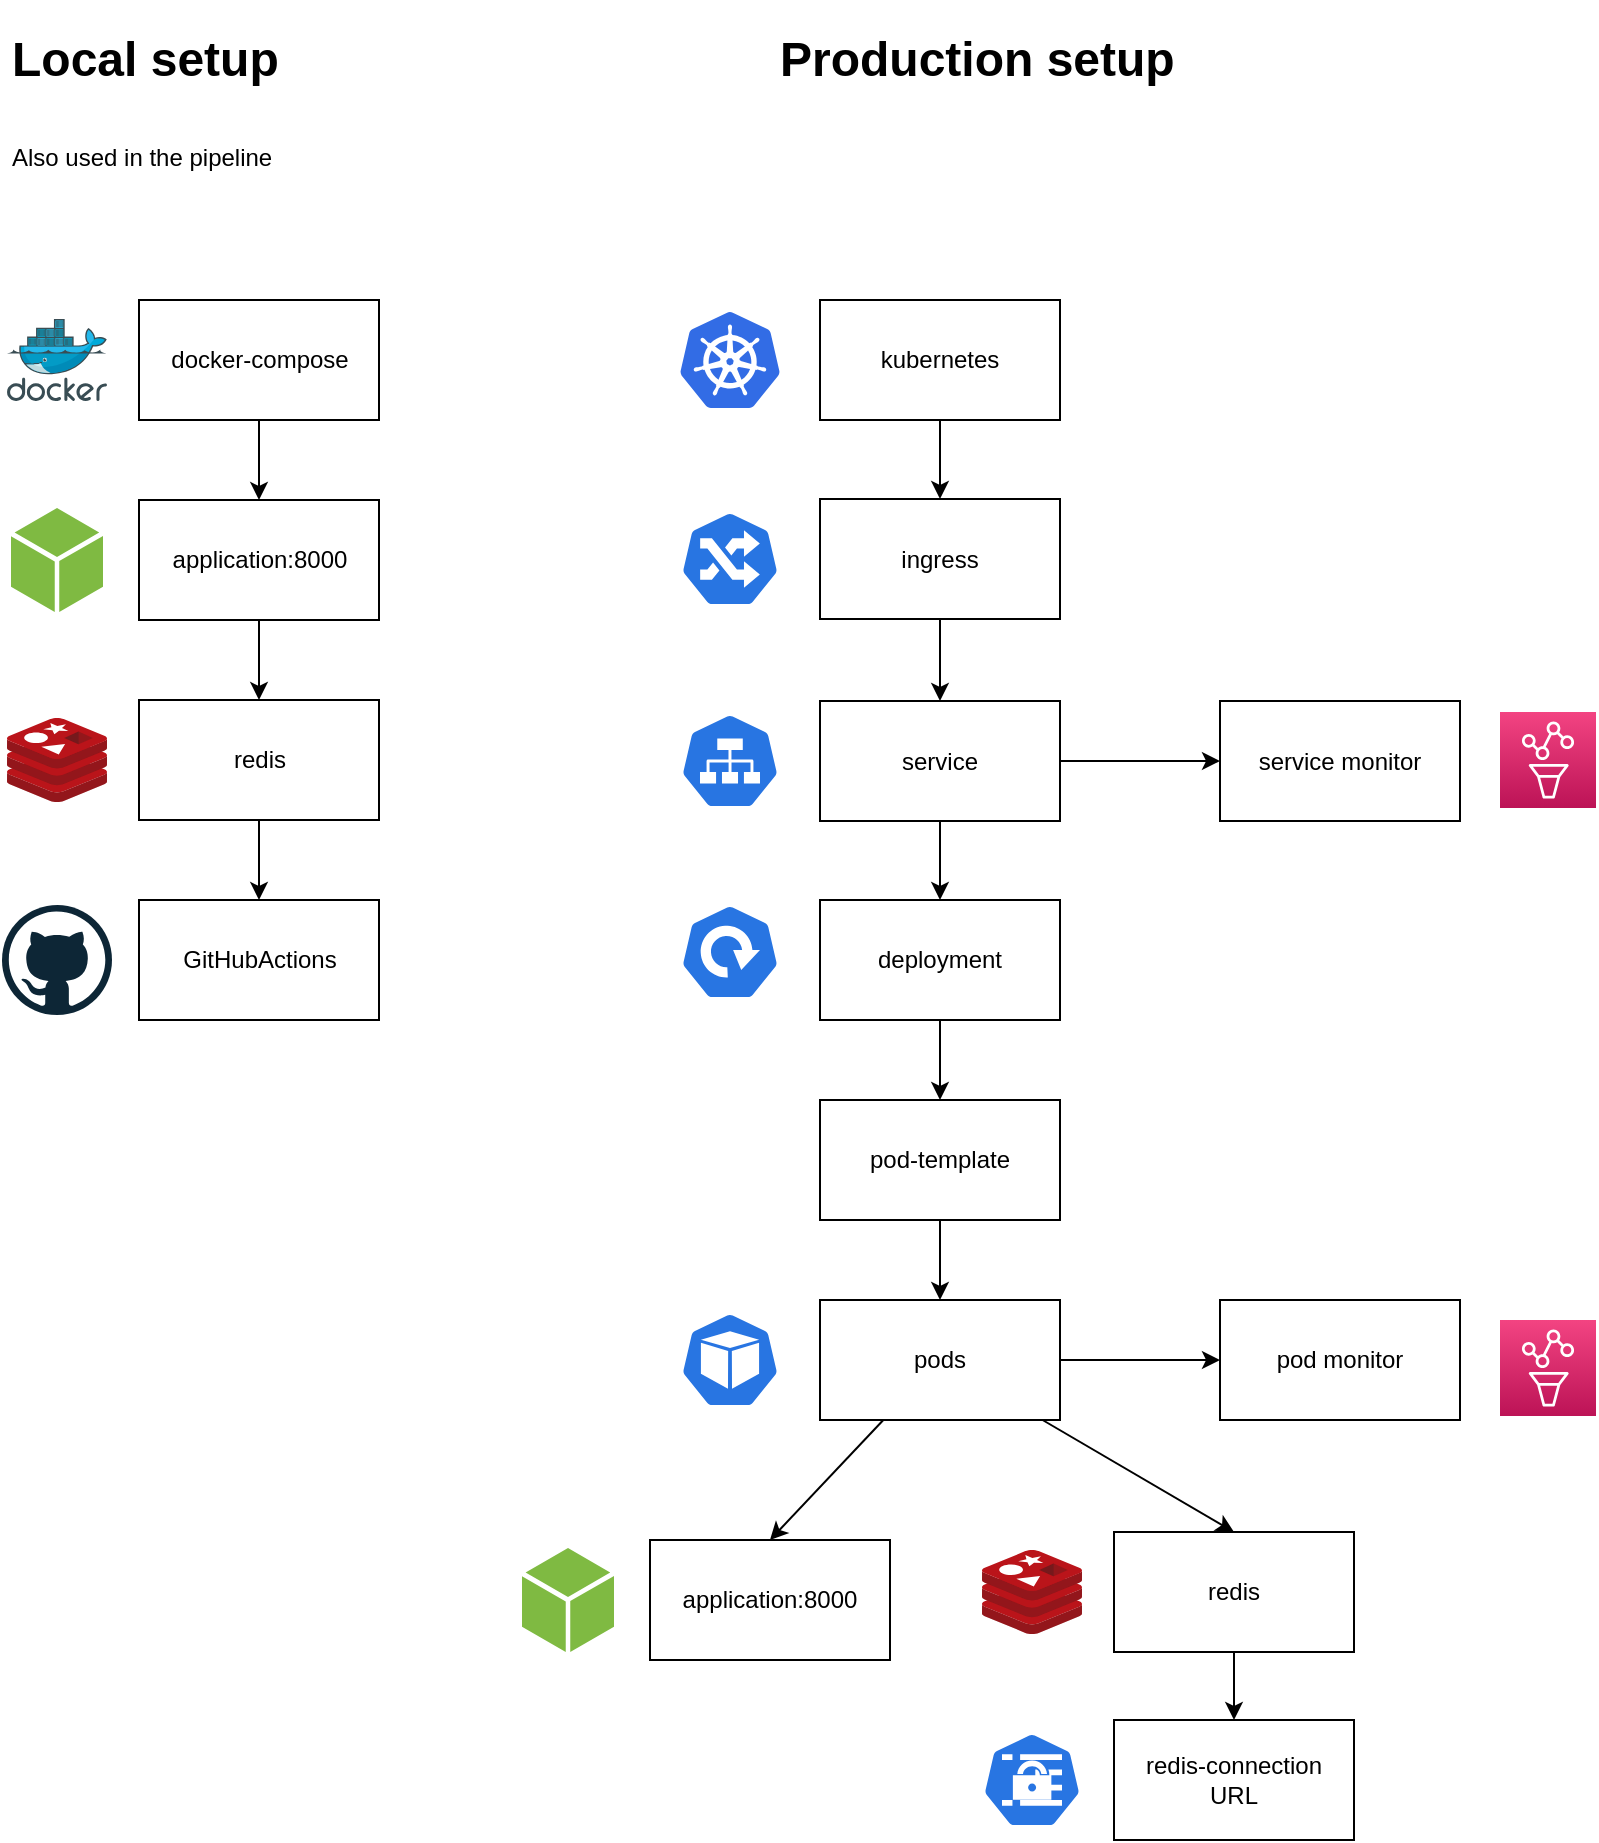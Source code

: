 <mxfile>
    <diagram id="4LOr6JhURytTw2mvLQIm" name="Page-1">
        <mxGraphModel dx="1270" dy="2061" grid="1" gridSize="10" guides="1" tooltips="1" connect="1" arrows="1" fold="1" page="1" pageScale="1" pageWidth="827" pageHeight="1169" math="0" shadow="0">
            <root>
                <mxCell id="0"/>
                <mxCell id="1" parent="0"/>
                <mxCell id="6" value="" style="sketch=0;html=1;dashed=0;whitespace=wrap;fillColor=#2875E2;strokeColor=#ffffff;points=[[0.005,0.63,0],[0.1,0.2,0],[0.9,0.2,0],[0.5,0,0],[0.995,0.63,0],[0.72,0.99,0],[0.5,1,0],[0.28,0.99,0]];verticalLabelPosition=bottom;align=center;verticalAlign=top;shape=mxgraph.kubernetes.icon;prIcon=deploy" parent="1" vertex="1">
                    <mxGeometry x="369" y="402" width="50" height="48" as="geometry"/>
                </mxCell>
                <mxCell id="7" value="" style="sketch=0;html=1;dashed=0;whitespace=wrap;fillColor=#2875E2;strokeColor=#ffffff;points=[[0.005,0.63,0],[0.1,0.2,0],[0.9,0.2,0],[0.5,0,0],[0.995,0.63,0],[0.72,0.99,0],[0.5,1,0],[0.28,0.99,0]];verticalLabelPosition=bottom;align=center;verticalAlign=top;shape=mxgraph.kubernetes.icon;prIcon=ing" parent="1" vertex="1">
                    <mxGeometry x="369" y="205.5" width="50" height="48" as="geometry"/>
                </mxCell>
                <mxCell id="9" value="" style="sketch=0;html=1;dashed=0;whitespace=wrap;fillColor=#2875E2;strokeColor=#ffffff;points=[[0.005,0.63,0],[0.1,0.2,0],[0.9,0.2,0],[0.5,0,0],[0.995,0.63,0],[0.72,0.99,0],[0.5,1,0],[0.28,0.99,0]];verticalLabelPosition=bottom;align=center;verticalAlign=top;shape=mxgraph.kubernetes.icon;prIcon=svc" parent="1" vertex="1">
                    <mxGeometry x="369" y="306.5" width="50" height="48" as="geometry"/>
                </mxCell>
                <mxCell id="11" value="" style="sketch=0;aspect=fixed;html=1;points=[];align=center;image;fontSize=12;image=img/lib/mscae/Kubernetes.svg;" parent="1" vertex="1">
                    <mxGeometry x="369" y="106" width="50" height="48" as="geometry"/>
                </mxCell>
                <mxCell id="12" value="" style="sketch=0;aspect=fixed;html=1;points=[];align=center;image;fontSize=12;image=img/lib/mscae/Cache_Redis_Product.svg;" parent="1" vertex="1">
                    <mxGeometry x="32.5" y="309" width="50" height="42" as="geometry"/>
                </mxCell>
                <mxCell id="15" value="" style="edgeStyle=none;html=1;" edge="1" parent="1" source="13" target="14">
                    <mxGeometry relative="1" as="geometry"/>
                </mxCell>
                <mxCell id="13" value="docker-compose" style="rounded=0;whiteSpace=wrap;html=1;" vertex="1" parent="1">
                    <mxGeometry x="98.5" y="100" width="120" height="60" as="geometry"/>
                </mxCell>
                <mxCell id="17" value="" style="edgeStyle=none;html=1;" edge="1" parent="1" source="14" target="16">
                    <mxGeometry relative="1" as="geometry"/>
                </mxCell>
                <mxCell id="14" value="application:8000" style="whiteSpace=wrap;html=1;rounded=0;" vertex="1" parent="1">
                    <mxGeometry x="98.5" y="200" width="120" height="60" as="geometry"/>
                </mxCell>
                <mxCell id="25" value="" style="edgeStyle=none;html=1;" edge="1" parent="1" source="16" target="24">
                    <mxGeometry relative="1" as="geometry"/>
                </mxCell>
                <mxCell id="16" value="redis" style="whiteSpace=wrap;html=1;rounded=0;" vertex="1" parent="1">
                    <mxGeometry x="98.5" y="300" width="120" height="60" as="geometry"/>
                </mxCell>
                <mxCell id="10" value="" style="sketch=0;aspect=fixed;html=1;points=[];align=center;image;fontSize=12;image=img/lib/mscae/Docker.svg;" parent="1" vertex="1">
                    <mxGeometry x="32.5" y="109.5" width="50" height="41" as="geometry"/>
                </mxCell>
                <mxCell id="18" value="" style="sketch=0;pointerEvents=1;shadow=0;dashed=0;html=1;strokeColor=none;labelPosition=center;verticalLabelPosition=bottom;verticalAlign=top;outlineConnect=0;align=center;shape=mxgraph.office.concepts.node_generic;fillColor=#7FBA42;" vertex="1" parent="1">
                    <mxGeometry x="34.5" y="204" width="46" height="52" as="geometry"/>
                </mxCell>
                <mxCell id="30" style="edgeStyle=none;html=1;entryX=0.5;entryY=0;entryDx=0;entryDy=0;" edge="1" parent="1" source="19" target="28">
                    <mxGeometry relative="1" as="geometry"/>
                </mxCell>
                <mxCell id="19" value="deployment" style="rounded=0;whiteSpace=wrap;html=1;" vertex="1" parent="1">
                    <mxGeometry x="439" y="400" width="120" height="60" as="geometry"/>
                </mxCell>
                <mxCell id="20" value="&lt;h1&gt;&lt;span style=&quot;background-color: initial;&quot;&gt;Local setup&lt;/span&gt;&lt;/h1&gt;&lt;h1&gt;&lt;span style=&quot;font-size: 12px; font-weight: 400;&quot;&gt;Also used in the pipeline&lt;/span&gt;&lt;/h1&gt;" style="text;html=1;strokeColor=none;fillColor=none;spacing=5;spacingTop=-20;whiteSpace=wrap;overflow=hidden;rounded=0;" vertex="1" parent="1">
                    <mxGeometry x="30" y="-40" width="190" height="90" as="geometry"/>
                </mxCell>
                <mxCell id="21" value="" style="dashed=0;outlineConnect=0;html=1;align=center;labelPosition=center;verticalLabelPosition=bottom;verticalAlign=top;shape=mxgraph.weblogos.github" vertex="1" parent="1">
                    <mxGeometry x="30" y="402.5" width="55" height="55" as="geometry"/>
                </mxCell>
                <mxCell id="24" value="GitHubActions" style="whiteSpace=wrap;html=1;rounded=0;" vertex="1" parent="1">
                    <mxGeometry x="98.5" y="400" width="120" height="60" as="geometry"/>
                </mxCell>
                <mxCell id="46" value="" style="edgeStyle=none;html=1;" edge="1" parent="1" source="26" target="45">
                    <mxGeometry relative="1" as="geometry"/>
                </mxCell>
                <mxCell id="57" style="edgeStyle=none;html=1;entryX=0.5;entryY=0;entryDx=0;entryDy=0;" edge="1" parent="1" source="26" target="53">
                    <mxGeometry relative="1" as="geometry"/>
                </mxCell>
                <mxCell id="58" style="edgeStyle=none;html=1;entryX=0.5;entryY=0;entryDx=0;entryDy=0;" edge="1" parent="1" source="26" target="56">
                    <mxGeometry relative="1" as="geometry"/>
                </mxCell>
                <mxCell id="26" value="pods" style="whiteSpace=wrap;html=1;rounded=0;" vertex="1" parent="1">
                    <mxGeometry x="439" y="600" width="120" height="60" as="geometry"/>
                </mxCell>
                <mxCell id="31" style="edgeStyle=none;html=1;entryX=0.5;entryY=0;entryDx=0;entryDy=0;" edge="1" parent="1" source="28" target="26">
                    <mxGeometry relative="1" as="geometry"/>
                </mxCell>
                <mxCell id="28" value="pod-template" style="whiteSpace=wrap;html=1;rounded=0;" vertex="1" parent="1">
                    <mxGeometry x="439" y="500" width="120" height="60" as="geometry"/>
                </mxCell>
                <mxCell id="41" style="edgeStyle=none;html=1;exitX=0.5;exitY=1;exitDx=0;exitDy=0;entryX=0.5;entryY=0;entryDx=0;entryDy=0;" edge="1" parent="1" source="32" target="19">
                    <mxGeometry relative="1" as="geometry"/>
                </mxCell>
                <mxCell id="44" value="" style="edgeStyle=none;html=1;" edge="1" parent="1" source="32" target="43">
                    <mxGeometry relative="1" as="geometry"/>
                </mxCell>
                <mxCell id="32" value="service" style="rounded=0;whiteSpace=wrap;html=1;" vertex="1" parent="1">
                    <mxGeometry x="439" y="300.5" width="120" height="60" as="geometry"/>
                </mxCell>
                <mxCell id="36" style="edgeStyle=none;html=1;entryX=0.5;entryY=0;entryDx=0;entryDy=0;" edge="1" parent="1" source="34" target="32">
                    <mxGeometry relative="1" as="geometry"/>
                </mxCell>
                <mxCell id="34" value="ingress" style="rounded=0;whiteSpace=wrap;html=1;" vertex="1" parent="1">
                    <mxGeometry x="439" y="199.5" width="120" height="60" as="geometry"/>
                </mxCell>
                <mxCell id="39" style="edgeStyle=none;html=1;entryX=0.5;entryY=0;entryDx=0;entryDy=0;" edge="1" parent="1" source="37" target="34">
                    <mxGeometry relative="1" as="geometry"/>
                </mxCell>
                <mxCell id="37" value="kubernetes" style="rounded=0;whiteSpace=wrap;html=1;" vertex="1" parent="1">
                    <mxGeometry x="439" y="100" width="120" height="60" as="geometry"/>
                </mxCell>
                <mxCell id="43" value="service monitor" style="rounded=0;whiteSpace=wrap;html=1;" vertex="1" parent="1">
                    <mxGeometry x="639" y="300.5" width="120" height="60" as="geometry"/>
                </mxCell>
                <mxCell id="45" value="pod monitor" style="whiteSpace=wrap;html=1;rounded=0;" vertex="1" parent="1">
                    <mxGeometry x="639" y="600" width="120" height="60" as="geometry"/>
                </mxCell>
                <mxCell id="47" value="" style="sketch=0;points=[[0,0,0],[0.25,0,0],[0.5,0,0],[0.75,0,0],[1,0,0],[0,1,0],[0.25,1,0],[0.5,1,0],[0.75,1,0],[1,1,0],[0,0.25,0],[0,0.5,0],[0,0.75,0],[1,0.25,0],[1,0.5,0],[1,0.75,0]];points=[[0,0,0],[0.25,0,0],[0.5,0,0],[0.75,0,0],[1,0,0],[0,1,0],[0.25,1,0],[0.5,1,0],[0.75,1,0],[1,1,0],[0,0.25,0],[0,0.5,0],[0,0.75,0],[1,0.25,0],[1,0.5,0],[1,0.75,0]];outlineConnect=0;fontColor=#232F3E;gradientColor=#F34482;gradientDirection=north;fillColor=#BC1356;strokeColor=#ffffff;dashed=0;verticalLabelPosition=bottom;verticalAlign=top;align=center;html=1;fontSize=12;fontStyle=0;aspect=fixed;shape=mxgraph.aws4.resourceIcon;resIcon=mxgraph.aws4.managed_service_for_prometheus;" vertex="1" parent="1">
                    <mxGeometry x="779" y="306" width="48" height="48" as="geometry"/>
                </mxCell>
                <mxCell id="48" value="" style="sketch=0;points=[[0,0,0],[0.25,0,0],[0.5,0,0],[0.75,0,0],[1,0,0],[0,1,0],[0.25,1,0],[0.5,1,0],[0.75,1,0],[1,1,0],[0,0.25,0],[0,0.5,0],[0,0.75,0],[1,0.25,0],[1,0.5,0],[1,0.75,0]];points=[[0,0,0],[0.25,0,0],[0.5,0,0],[0.75,0,0],[1,0,0],[0,1,0],[0.25,1,0],[0.5,1,0],[0.75,1,0],[1,1,0],[0,0.25,0],[0,0.5,0],[0,0.75,0],[1,0.25,0],[1,0.5,0],[1,0.75,0]];outlineConnect=0;fontColor=#232F3E;gradientColor=#F34482;gradientDirection=north;fillColor=#BC1356;strokeColor=#ffffff;dashed=0;verticalLabelPosition=bottom;verticalAlign=top;align=center;html=1;fontSize=12;fontStyle=0;aspect=fixed;shape=mxgraph.aws4.resourceIcon;resIcon=mxgraph.aws4.managed_service_for_prometheus;" vertex="1" parent="1">
                    <mxGeometry x="779" y="610" width="48" height="48" as="geometry"/>
                </mxCell>
                <mxCell id="49" value="&lt;h1&gt;&lt;span style=&quot;background-color: initial;&quot;&gt;Production setup&lt;/span&gt;&lt;/h1&gt;&lt;h1&gt;&lt;br&gt;&lt;/h1&gt;" style="text;html=1;strokeColor=none;fillColor=none;spacing=5;spacingTop=-20;whiteSpace=wrap;overflow=hidden;rounded=0;" vertex="1" parent="1">
                    <mxGeometry x="414" y="-40" width="221" height="90" as="geometry"/>
                </mxCell>
                <mxCell id="53" value="application:8000" style="whiteSpace=wrap;html=1;rounded=0;" vertex="1" parent="1">
                    <mxGeometry x="354" y="720" width="120" height="60" as="geometry"/>
                </mxCell>
                <mxCell id="54" value="" style="sketch=0;pointerEvents=1;shadow=0;dashed=0;html=1;strokeColor=none;labelPosition=center;verticalLabelPosition=bottom;verticalAlign=top;outlineConnect=0;align=center;shape=mxgraph.office.concepts.node_generic;fillColor=#7FBA42;" vertex="1" parent="1">
                    <mxGeometry x="290" y="724" width="46" height="52" as="geometry"/>
                </mxCell>
                <mxCell id="55" value="" style="sketch=0;aspect=fixed;html=1;points=[];align=center;image;fontSize=12;image=img/lib/mscae/Cache_Redis_Product.svg;" vertex="1" parent="1">
                    <mxGeometry x="520" y="725" width="50" height="42" as="geometry"/>
                </mxCell>
                <mxCell id="61" style="edgeStyle=none;html=1;entryX=0.5;entryY=0;entryDx=0;entryDy=0;" edge="1" parent="1" source="56" target="59">
                    <mxGeometry relative="1" as="geometry"/>
                </mxCell>
                <mxCell id="56" value="redis" style="whiteSpace=wrap;html=1;rounded=0;" vertex="1" parent="1">
                    <mxGeometry x="586" y="716" width="120" height="60" as="geometry"/>
                </mxCell>
                <mxCell id="59" value="redis-connection &lt;br&gt;URL" style="whiteSpace=wrap;html=1;rounded=0;" vertex="1" parent="1">
                    <mxGeometry x="586" y="810" width="120" height="60" as="geometry"/>
                </mxCell>
                <mxCell id="60" value="" style="sketch=0;html=1;dashed=0;whitespace=wrap;fillColor=#2875E2;strokeColor=#ffffff;points=[[0.005,0.63,0],[0.1,0.2,0],[0.9,0.2,0],[0.5,0,0],[0.995,0.63,0],[0.72,0.99,0],[0.5,1,0],[0.28,0.99,0]];verticalLabelPosition=bottom;align=center;verticalAlign=top;shape=mxgraph.kubernetes.icon;prIcon=secret" vertex="1" parent="1">
                    <mxGeometry x="520" y="816" width="50" height="48" as="geometry"/>
                </mxCell>
                <mxCell id="62" value="" style="sketch=0;html=1;dashed=0;whitespace=wrap;fillColor=#2875E2;strokeColor=#ffffff;points=[[0.005,0.63,0],[0.1,0.2,0],[0.9,0.2,0],[0.5,0,0],[0.995,0.63,0],[0.72,0.99,0],[0.5,1,0],[0.28,0.99,0]];verticalLabelPosition=bottom;align=center;verticalAlign=top;shape=mxgraph.kubernetes.icon;prIcon=pod" vertex="1" parent="1">
                    <mxGeometry x="369" y="606" width="50" height="48" as="geometry"/>
                </mxCell>
            </root>
        </mxGraphModel>
    </diagram>
</mxfile>